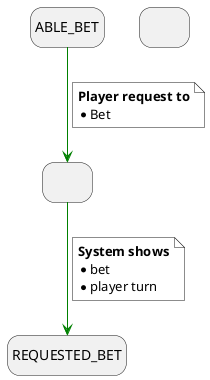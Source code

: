 @startuml
hide empty description

state ABLE_BET
state REQUESTED_BET
state " " as 1
state " " as 2


ABLE_BET -[#green]-> 1
note on link #white
    <b>Player request to</b>
    * Bet
end note

1 -[#green]-> REQUESTED_BET
note on link #white
    <b>System shows</b>
    * bet
    * player turn
end note
